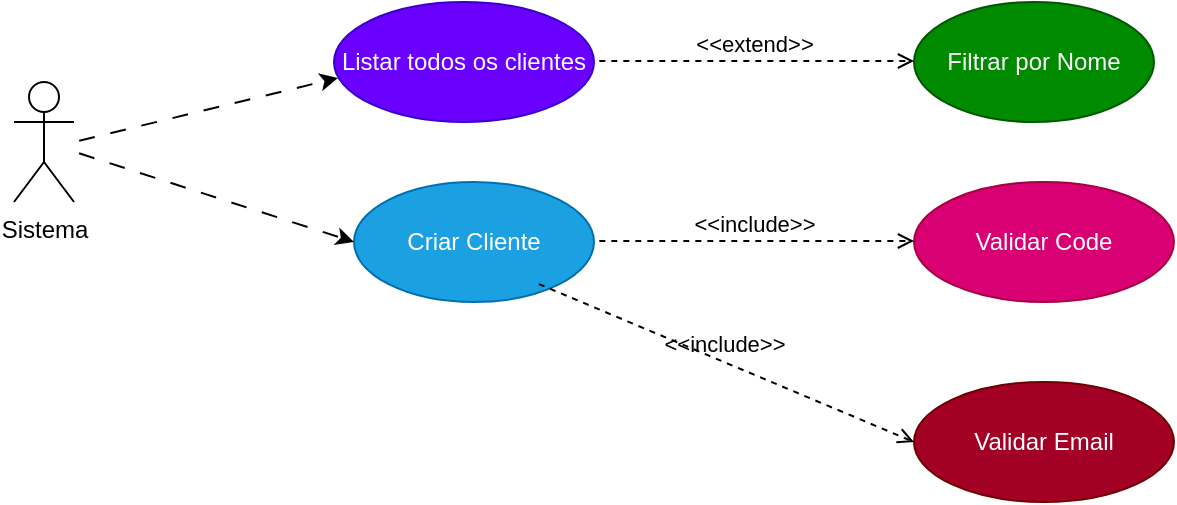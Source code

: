 <mxfile version="20.5.3" type="embed"><diagram id="bks1fgTAk8cXKt9TkJ--" name="Page-1"><mxGraphModel dx="938" dy="415" grid="1" gridSize="10" guides="1" tooltips="1" connect="1" arrows="1" fold="1" page="1" pageScale="1" pageWidth="850" pageHeight="1100" math="0" shadow="0"><root><mxCell id="0"/><mxCell id="1" parent="0"/><mxCell id="5" value="Sistema" style="shape=umlActor;html=1;verticalLabelPosition=bottom;verticalAlign=top;align=center;" parent="1" vertex="1"><mxGeometry x="50" y="180" width="30" height="60" as="geometry"/></mxCell><mxCell id="9" value="Listar todos os clientes" style="ellipse;whiteSpace=wrap;html=1;fillColor=#6a00ff;fontColor=#ffffff;strokeColor=#3700CC;" parent="1" vertex="1"><mxGeometry x="210" y="140" width="130" height="60" as="geometry"/></mxCell><mxCell id="10" value="Criar Cliente" style="ellipse;whiteSpace=wrap;html=1;fillColor=#1ba1e2;fontColor=#ffffff;strokeColor=#006EAF;" parent="1" vertex="1"><mxGeometry x="220" y="230" width="120" height="60" as="geometry"/></mxCell><mxCell id="11" value="" style="endArrow=classic;html=1;rounded=0;entryX=0.015;entryY=0.633;entryDx=0;entryDy=0;entryPerimeter=0;flowAnimation=1;" parent="1" target="9" edge="1"><mxGeometry width="50" height="50" relative="1" as="geometry"><mxPoint x="80" y="210" as="sourcePoint"/><mxPoint x="130" y="160" as="targetPoint"/></mxGeometry></mxCell><mxCell id="12" value="" style="endArrow=classic;html=1;rounded=0;entryX=0;entryY=0.5;entryDx=0;entryDy=0;flowAnimation=1;" parent="1" source="5" target="10" edge="1"><mxGeometry width="50" height="50" relative="1" as="geometry"><mxPoint x="320" y="240" as="sourcePoint"/><mxPoint x="370" y="190" as="targetPoint"/></mxGeometry></mxCell><mxCell id="13" value="Filtrar por Nome" style="ellipse;whiteSpace=wrap;html=1;fillColor=#008a00;fontColor=#ffffff;strokeColor=#005700;" parent="1" vertex="1"><mxGeometry x="500" y="140" width="120" height="60" as="geometry"/></mxCell><mxCell id="14" value="&amp;lt;&amp;lt;extend&amp;gt;&amp;gt;" style="html=1;verticalAlign=bottom;labelBackgroundColor=none;endArrow=open;endFill=0;dashed=1;rounded=0;flowAnimation=1;" edge="1" parent="1"><mxGeometry width="160" relative="1" as="geometry"><mxPoint x="340" y="169.5" as="sourcePoint"/><mxPoint x="500" y="169.5" as="targetPoint"/></mxGeometry></mxCell><mxCell id="15" value="Validar Email" style="ellipse;whiteSpace=wrap;html=1;fillColor=#a20025;fontColor=#ffffff;strokeColor=#6F0000;" vertex="1" parent="1"><mxGeometry x="500" y="330" width="130" height="60" as="geometry"/></mxCell><mxCell id="16" value="Validar Code" style="ellipse;whiteSpace=wrap;html=1;fillColor=#d80073;fontColor=#ffffff;strokeColor=#A50040;" vertex="1" parent="1"><mxGeometry x="500" y="230" width="130" height="60" as="geometry"/></mxCell><mxCell id="17" value="&amp;lt;&amp;lt;include&amp;gt;&amp;gt;" style="html=1;verticalAlign=bottom;labelBackgroundColor=none;endArrow=open;endFill=0;dashed=1;rounded=0;flowAnimation=1;" edge="1" parent="1"><mxGeometry width="160" relative="1" as="geometry"><mxPoint x="340" y="259.5" as="sourcePoint"/><mxPoint x="500" y="259.5" as="targetPoint"/></mxGeometry></mxCell><mxCell id="18" value="&amp;lt;&amp;lt;include&amp;gt;&amp;gt;" style="html=1;verticalAlign=bottom;labelBackgroundColor=none;endArrow=open;endFill=0;dashed=1;rounded=0;entryX=0;entryY=0.5;entryDx=0;entryDy=0;flowAnimation=1;" edge="1" parent="1" target="15"><mxGeometry width="160" relative="1" as="geometry"><mxPoint x="310" y="280" as="sourcePoint"/><mxPoint x="470" y="280" as="targetPoint"/></mxGeometry></mxCell></root></mxGraphModel></diagram></mxfile>